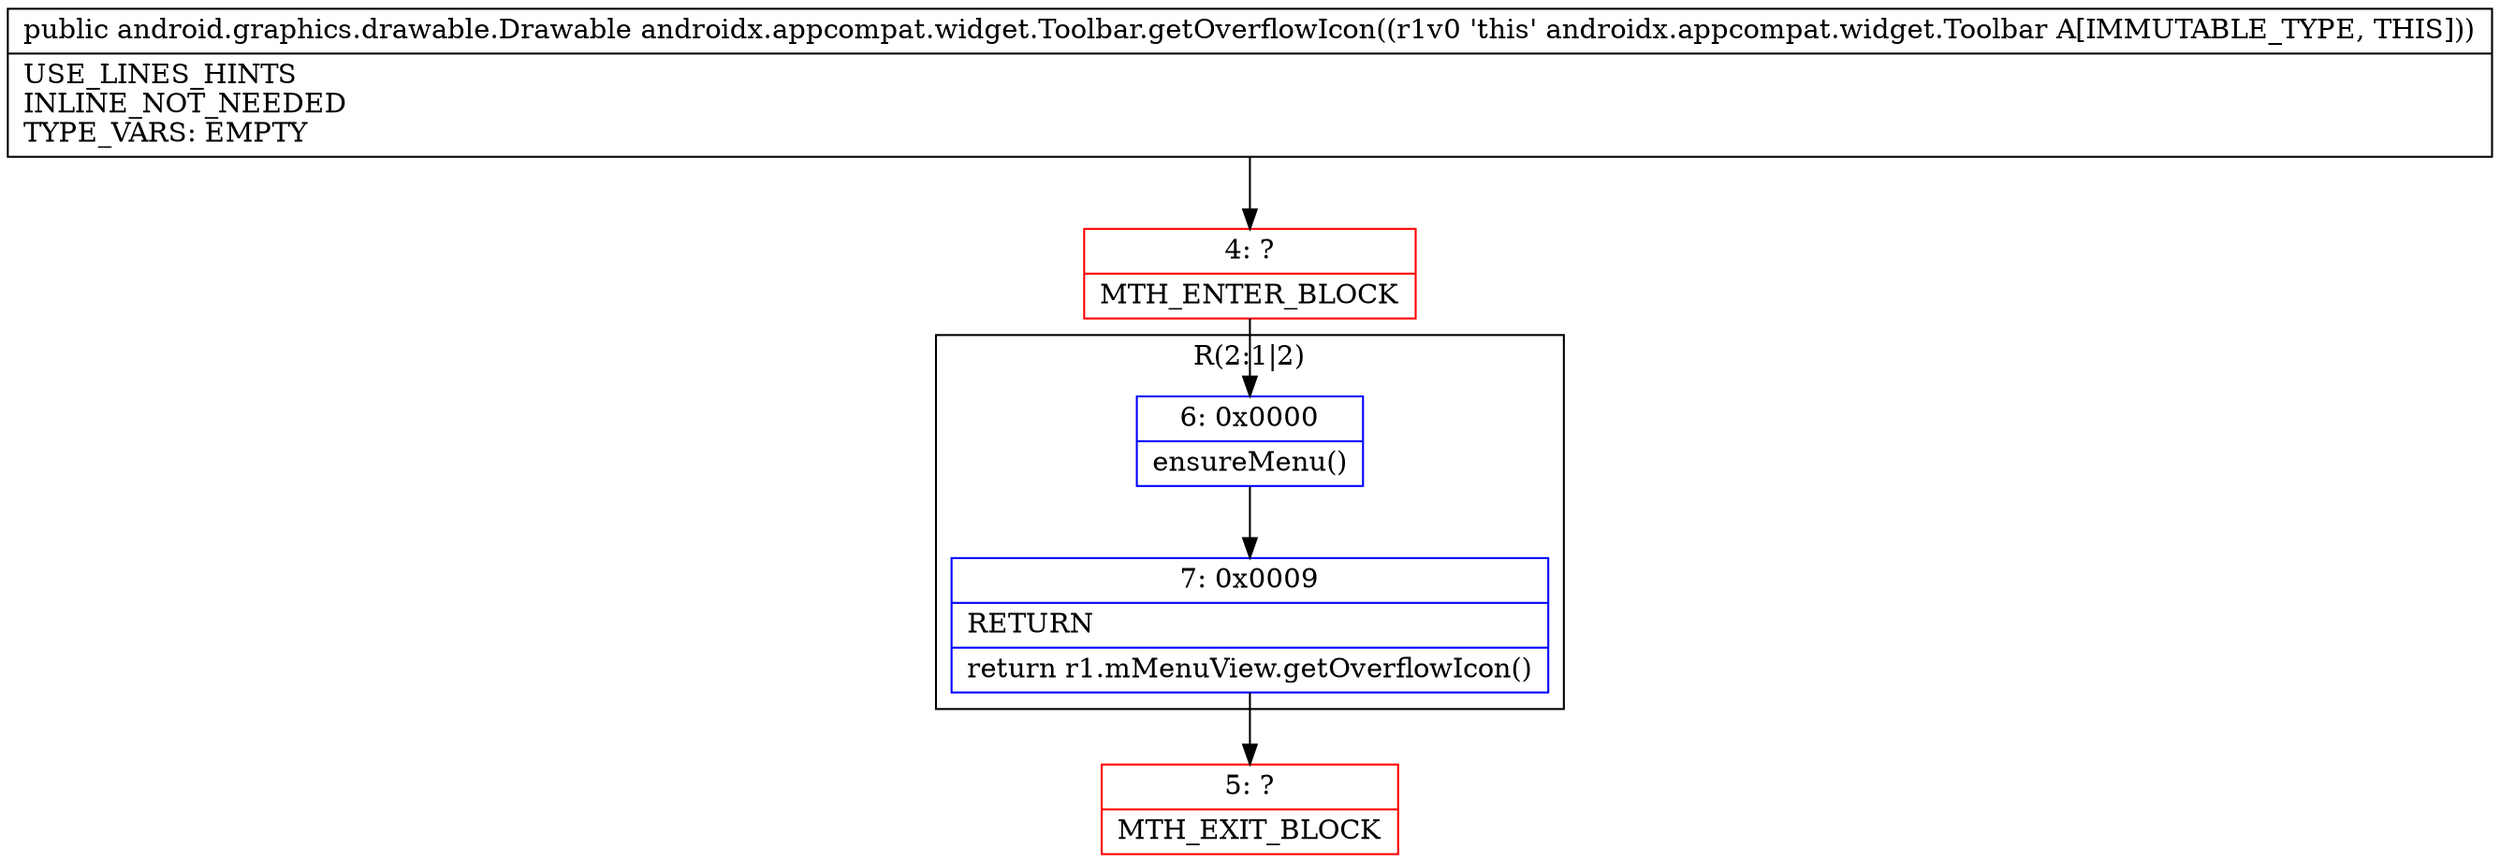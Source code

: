digraph "CFG forandroidx.appcompat.widget.Toolbar.getOverflowIcon()Landroid\/graphics\/drawable\/Drawable;" {
subgraph cluster_Region_1369786759 {
label = "R(2:1|2)";
node [shape=record,color=blue];
Node_6 [shape=record,label="{6\:\ 0x0000|ensureMenu()\l}"];
Node_7 [shape=record,label="{7\:\ 0x0009|RETURN\l|return r1.mMenuView.getOverflowIcon()\l}"];
}
Node_4 [shape=record,color=red,label="{4\:\ ?|MTH_ENTER_BLOCK\l}"];
Node_5 [shape=record,color=red,label="{5\:\ ?|MTH_EXIT_BLOCK\l}"];
MethodNode[shape=record,label="{public android.graphics.drawable.Drawable androidx.appcompat.widget.Toolbar.getOverflowIcon((r1v0 'this' androidx.appcompat.widget.Toolbar A[IMMUTABLE_TYPE, THIS]))  | USE_LINES_HINTS\lINLINE_NOT_NEEDED\lTYPE_VARS: EMPTY\l}"];
MethodNode -> Node_4;Node_6 -> Node_7;
Node_7 -> Node_5;
Node_4 -> Node_6;
}


